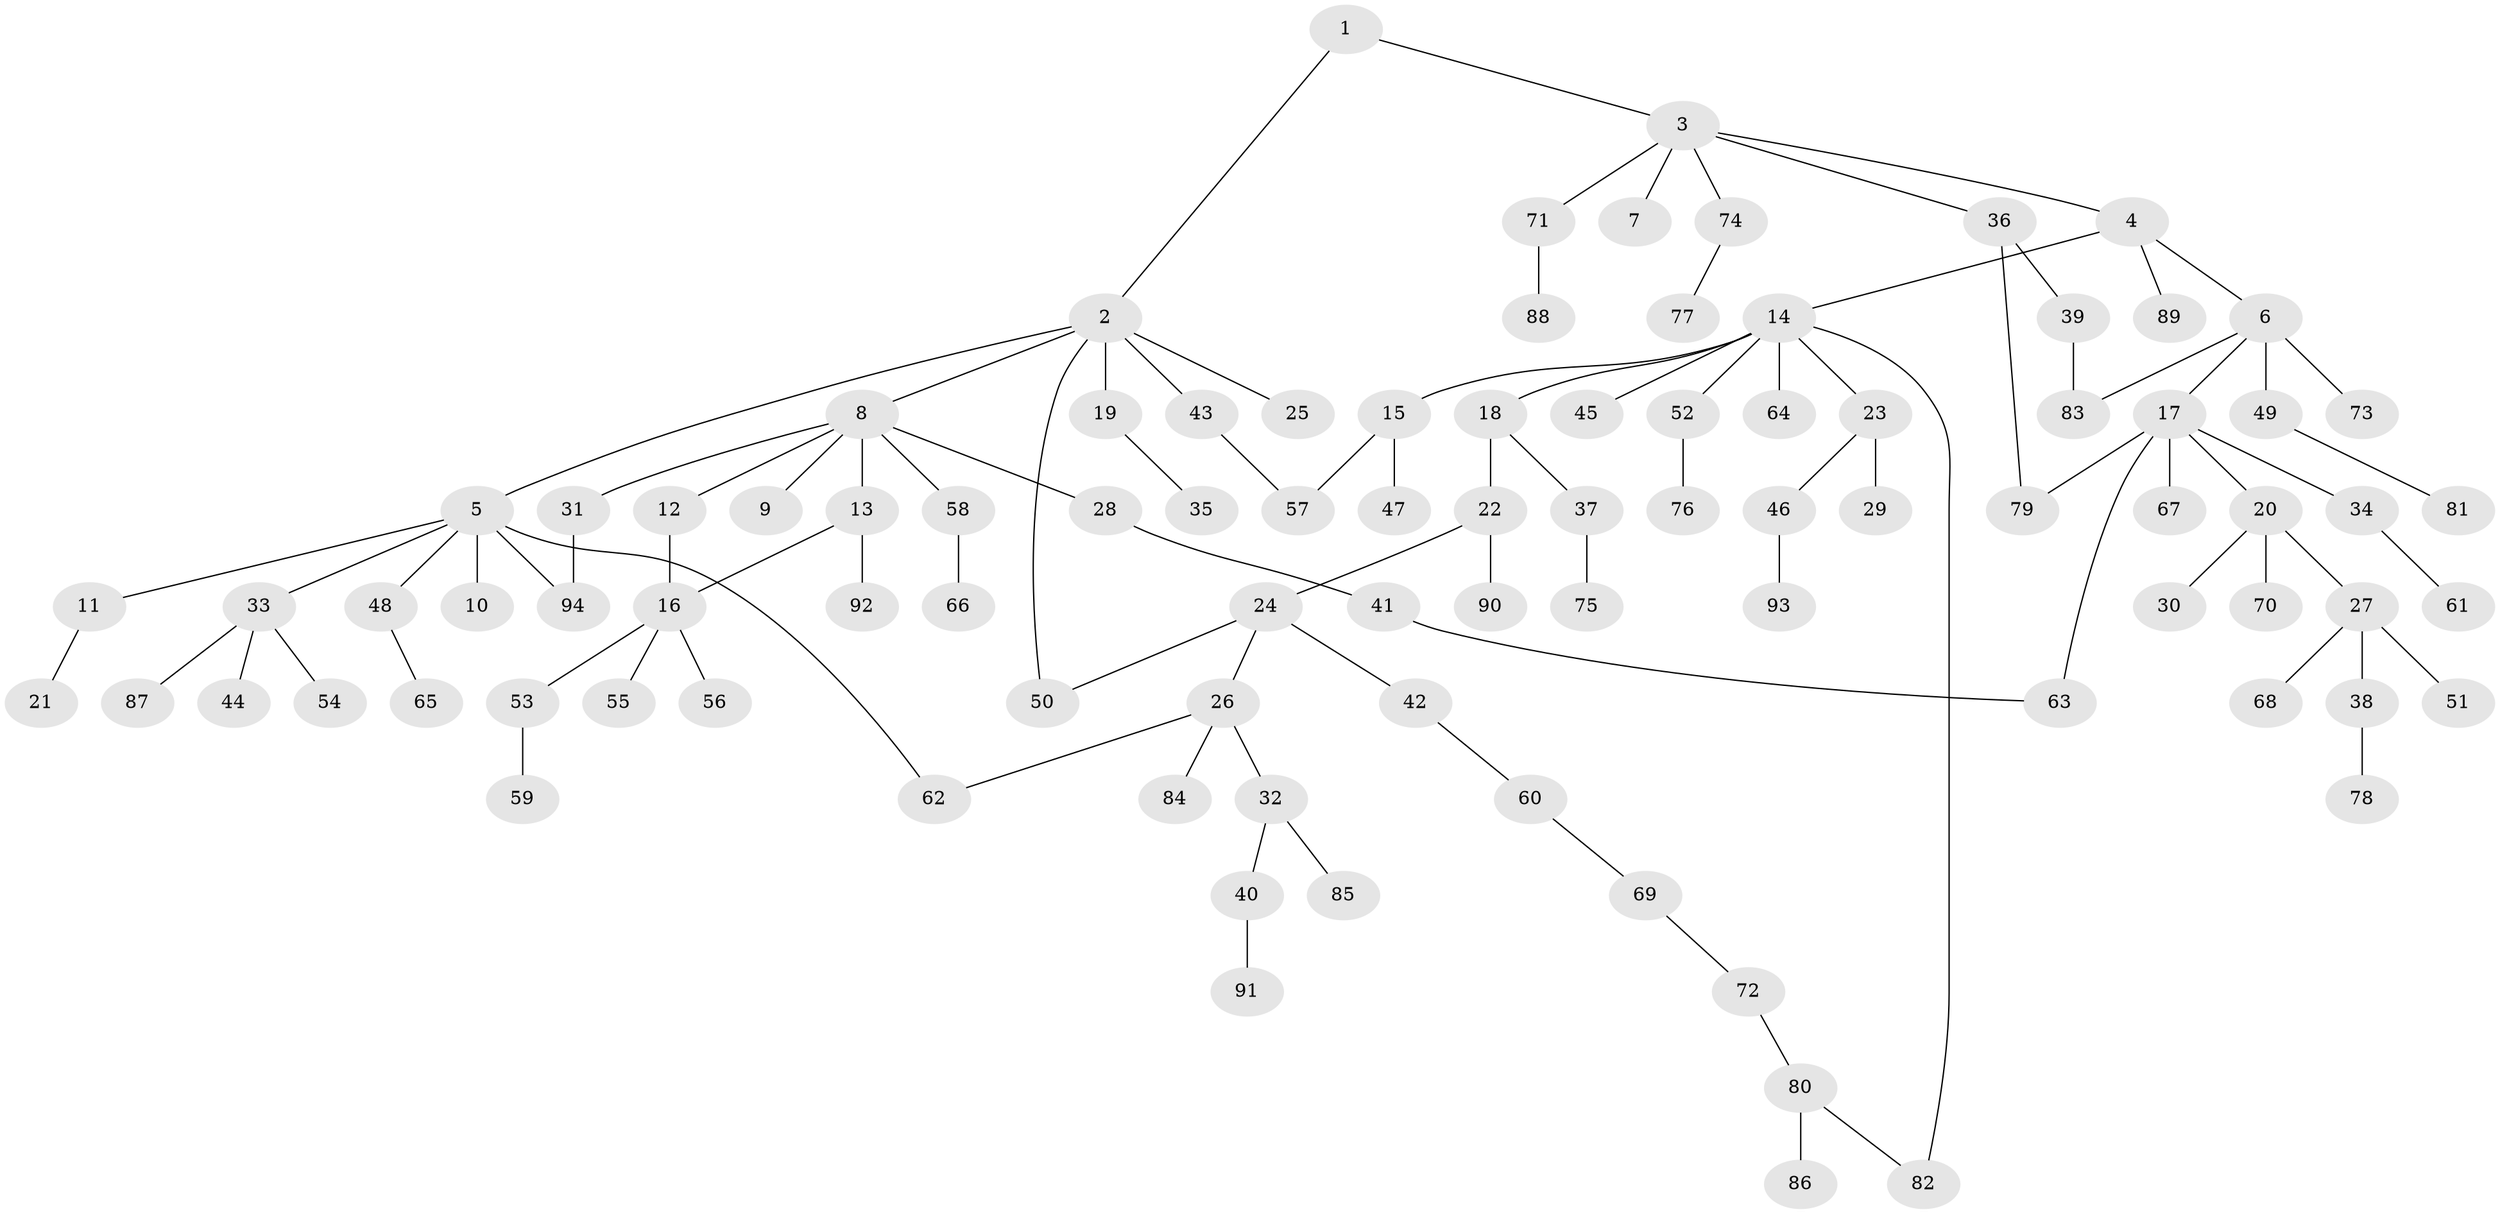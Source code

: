// Generated by graph-tools (version 1.1) at 2025/13/03/09/25 04:13:17]
// undirected, 94 vertices, 102 edges
graph export_dot {
graph [start="1"]
  node [color=gray90,style=filled];
  1;
  2;
  3;
  4;
  5;
  6;
  7;
  8;
  9;
  10;
  11;
  12;
  13;
  14;
  15;
  16;
  17;
  18;
  19;
  20;
  21;
  22;
  23;
  24;
  25;
  26;
  27;
  28;
  29;
  30;
  31;
  32;
  33;
  34;
  35;
  36;
  37;
  38;
  39;
  40;
  41;
  42;
  43;
  44;
  45;
  46;
  47;
  48;
  49;
  50;
  51;
  52;
  53;
  54;
  55;
  56;
  57;
  58;
  59;
  60;
  61;
  62;
  63;
  64;
  65;
  66;
  67;
  68;
  69;
  70;
  71;
  72;
  73;
  74;
  75;
  76;
  77;
  78;
  79;
  80;
  81;
  82;
  83;
  84;
  85;
  86;
  87;
  88;
  89;
  90;
  91;
  92;
  93;
  94;
  1 -- 2;
  1 -- 3;
  2 -- 5;
  2 -- 8;
  2 -- 19;
  2 -- 25;
  2 -- 43;
  2 -- 50;
  3 -- 4;
  3 -- 7;
  3 -- 36;
  3 -- 71;
  3 -- 74;
  4 -- 6;
  4 -- 14;
  4 -- 89;
  5 -- 10;
  5 -- 11;
  5 -- 33;
  5 -- 48;
  5 -- 62;
  5 -- 94;
  6 -- 17;
  6 -- 49;
  6 -- 73;
  6 -- 83;
  8 -- 9;
  8 -- 12;
  8 -- 13;
  8 -- 28;
  8 -- 31;
  8 -- 58;
  11 -- 21;
  12 -- 16;
  13 -- 16;
  13 -- 92;
  14 -- 15;
  14 -- 18;
  14 -- 23;
  14 -- 45;
  14 -- 52;
  14 -- 64;
  14 -- 82;
  15 -- 47;
  15 -- 57;
  16 -- 53;
  16 -- 55;
  16 -- 56;
  17 -- 20;
  17 -- 34;
  17 -- 67;
  17 -- 79;
  17 -- 63;
  18 -- 22;
  18 -- 37;
  19 -- 35;
  20 -- 27;
  20 -- 30;
  20 -- 70;
  22 -- 24;
  22 -- 90;
  23 -- 29;
  23 -- 46;
  24 -- 26;
  24 -- 42;
  24 -- 50;
  26 -- 32;
  26 -- 84;
  26 -- 62;
  27 -- 38;
  27 -- 51;
  27 -- 68;
  28 -- 41;
  31 -- 94;
  32 -- 40;
  32 -- 85;
  33 -- 44;
  33 -- 54;
  33 -- 87;
  34 -- 61;
  36 -- 39;
  36 -- 79;
  37 -- 75;
  38 -- 78;
  39 -- 83;
  40 -- 91;
  41 -- 63;
  42 -- 60;
  43 -- 57;
  46 -- 93;
  48 -- 65;
  49 -- 81;
  52 -- 76;
  53 -- 59;
  58 -- 66;
  60 -- 69;
  69 -- 72;
  71 -- 88;
  72 -- 80;
  74 -- 77;
  80 -- 82;
  80 -- 86;
}
